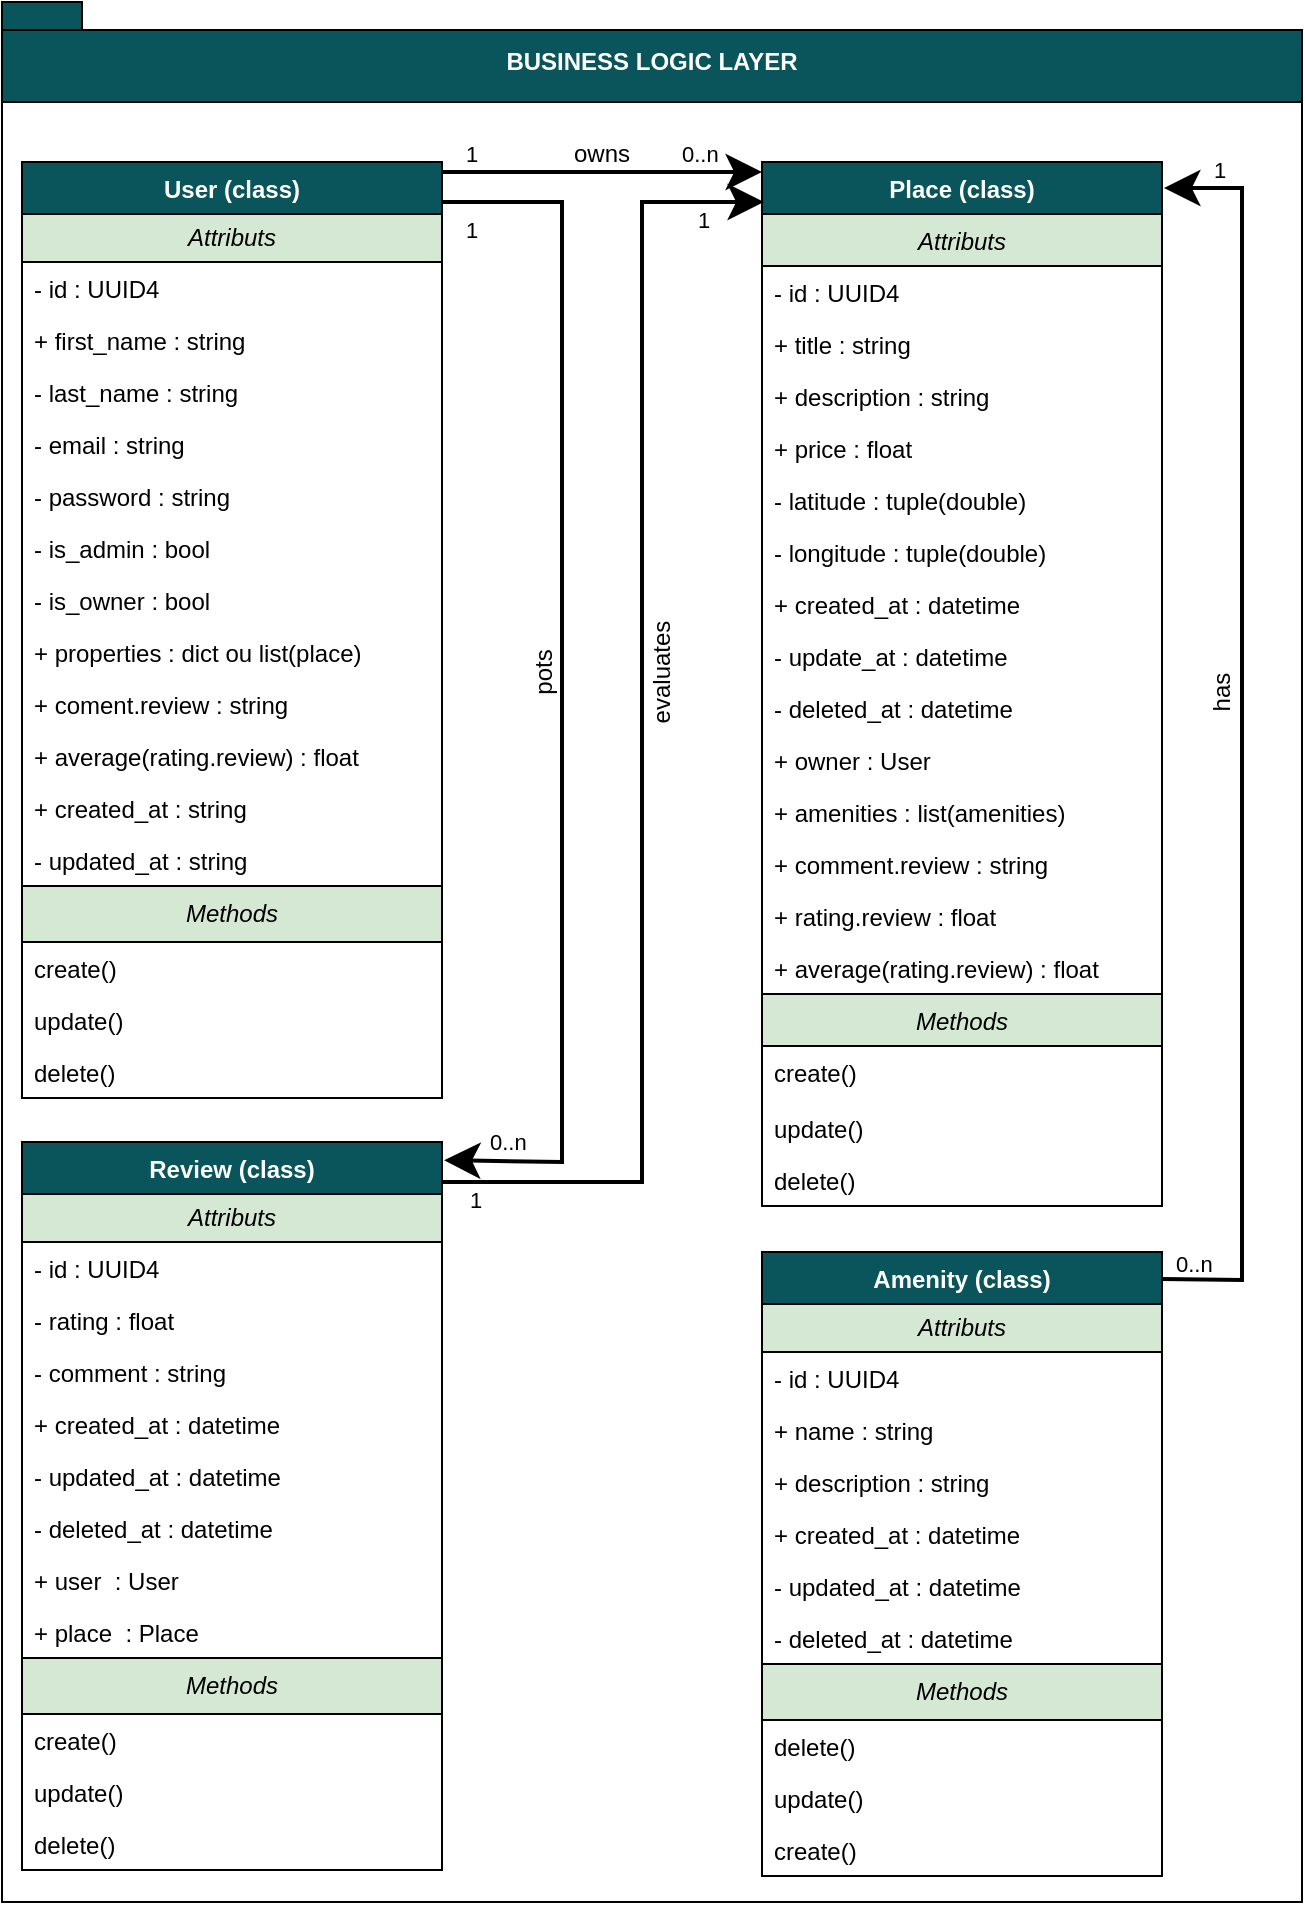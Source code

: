 <mxfile version="24.7.17">
  <diagram id="C5RBs43oDa-KdzZeNtuy" name="Page-1">
    <mxGraphModel dx="1194" dy="1966" grid="1" gridSize="10" guides="1" tooltips="1" connect="1" arrows="1" fold="1" page="1" pageScale="1" pageWidth="827" pageHeight="1169" math="0" shadow="0">
      <root>
        <mxCell id="WIyWlLk6GJQsqaUBKTNV-0" />
        <mxCell id="WIyWlLk6GJQsqaUBKTNV-1" parent="WIyWlLk6GJQsqaUBKTNV-0" />
        <mxCell id="uoEtTBrEycXN89cAWjEX-15" value="" style="rounded=0;whiteSpace=wrap;html=1;" parent="WIyWlLk6GJQsqaUBKTNV-1" vertex="1">
          <mxGeometry x="40" y="10" width="650" height="900" as="geometry" />
        </mxCell>
        <mxCell id="zkfFHV4jXpPFQw0GAbJ--0" value="User (class)" style="swimlane;fontStyle=1;align=center;verticalAlign=top;childLayout=stackLayout;horizontal=1;startSize=26;horizontalStack=0;resizeParent=1;resizeLast=0;collapsible=1;marginBottom=0;rounded=0;shadow=0;strokeWidth=1;fillColor=#09555B;fontColor=#FFFFFF;" parent="WIyWlLk6GJQsqaUBKTNV-1" vertex="1">
          <mxGeometry x="50" y="40" width="210" height="468" as="geometry">
            <mxRectangle x="230" y="140" width="160" height="26" as="alternateBounds" />
          </mxGeometry>
        </mxCell>
        <mxCell id="uoEtTBrEycXN89cAWjEX-11" value="&lt;i&gt;Attributs&lt;/i&gt;" style="text;html=1;align=center;verticalAlign=middle;whiteSpace=wrap;rounded=0;fillColor=#d5e8d4;strokeColor=#000000;" parent="zkfFHV4jXpPFQw0GAbJ--0" vertex="1">
          <mxGeometry y="26" width="210" height="24" as="geometry" />
        </mxCell>
        <mxCell id="zkfFHV4jXpPFQw0GAbJ--1" value="- id : UUID4" style="text;align=left;verticalAlign=top;spacingLeft=4;spacingRight=4;overflow=hidden;rotatable=0;points=[[0,0.5],[1,0.5]];portConstraint=eastwest;" parent="zkfFHV4jXpPFQw0GAbJ--0" vertex="1">
          <mxGeometry y="50" width="210" height="26" as="geometry" />
        </mxCell>
        <mxCell id="zkfFHV4jXpPFQw0GAbJ--2" value="+ first_name : string" style="text;align=left;verticalAlign=top;spacingLeft=4;spacingRight=4;overflow=hidden;rotatable=0;points=[[0,0.5],[1,0.5]];portConstraint=eastwest;rounded=0;shadow=0;html=0;" parent="zkfFHV4jXpPFQw0GAbJ--0" vertex="1">
          <mxGeometry y="76" width="210" height="26" as="geometry" />
        </mxCell>
        <mxCell id="zkfFHV4jXpPFQw0GAbJ--3" value="- last_name : string" style="text;align=left;verticalAlign=top;spacingLeft=4;spacingRight=4;overflow=hidden;rotatable=0;points=[[0,0.5],[1,0.5]];portConstraint=eastwest;rounded=0;shadow=0;html=0;" parent="zkfFHV4jXpPFQw0GAbJ--0" vertex="1">
          <mxGeometry y="102" width="210" height="26" as="geometry" />
        </mxCell>
        <mxCell id="uoEtTBrEycXN89cAWjEX-1" value="- email : string" style="text;align=left;verticalAlign=top;spacingLeft=4;spacingRight=4;overflow=hidden;rotatable=0;points=[[0,0.5],[1,0.5]];portConstraint=eastwest;rounded=0;shadow=0;html=0;" parent="zkfFHV4jXpPFQw0GAbJ--0" vertex="1">
          <mxGeometry y="128" width="210" height="26" as="geometry" />
        </mxCell>
        <mxCell id="uoEtTBrEycXN89cAWjEX-2" value="- password : string" style="text;align=left;verticalAlign=top;spacingLeft=4;spacingRight=4;overflow=hidden;rotatable=0;points=[[0,0.5],[1,0.5]];portConstraint=eastwest;rounded=0;shadow=0;html=0;" parent="zkfFHV4jXpPFQw0GAbJ--0" vertex="1">
          <mxGeometry y="154" width="210" height="26" as="geometry" />
        </mxCell>
        <mxCell id="uoEtTBrEycXN89cAWjEX-4" value="- is_admin : bool" style="text;align=left;verticalAlign=top;spacingLeft=4;spacingRight=4;overflow=hidden;rotatable=0;points=[[0,0.5],[1,0.5]];portConstraint=eastwest;rounded=0;shadow=0;html=0;" parent="zkfFHV4jXpPFQw0GAbJ--0" vertex="1">
          <mxGeometry y="180" width="210" height="26" as="geometry" />
        </mxCell>
        <mxCell id="uoEtTBrEycXN89cAWjEX-54" value="- is_owner : bool" style="text;align=left;verticalAlign=top;spacingLeft=4;spacingRight=4;overflow=hidden;rotatable=0;points=[[0,0.5],[1,0.5]];portConstraint=eastwest;rounded=0;shadow=0;html=0;" parent="zkfFHV4jXpPFQw0GAbJ--0" vertex="1">
          <mxGeometry y="206" width="210" height="26" as="geometry" />
        </mxCell>
        <mxCell id="uoEtTBrEycXN89cAWjEX-57" value="+ properties : dict ou list(place)" style="text;align=left;verticalAlign=top;spacingLeft=4;spacingRight=4;overflow=hidden;rotatable=0;points=[[0,0.5],[1,0.5]];portConstraint=eastwest;rounded=0;shadow=0;html=0;" parent="zkfFHV4jXpPFQw0GAbJ--0" vertex="1">
          <mxGeometry y="232" width="210" height="26" as="geometry" />
        </mxCell>
        <mxCell id="uoEtTBrEycXN89cAWjEX-55" value="+ coment.review : string" style="text;align=left;verticalAlign=top;spacingLeft=4;spacingRight=4;overflow=hidden;rotatable=0;points=[[0,0.5],[1,0.5]];portConstraint=eastwest;rounded=0;shadow=0;html=0;" parent="zkfFHV4jXpPFQw0GAbJ--0" vertex="1">
          <mxGeometry y="258" width="210" height="26" as="geometry" />
        </mxCell>
        <mxCell id="uoEtTBrEycXN89cAWjEX-56" value="+ average(rating.review) : float" style="text;align=left;verticalAlign=top;spacingLeft=4;spacingRight=4;overflow=hidden;rotatable=0;points=[[0,0.5],[1,0.5]];portConstraint=eastwest;rounded=0;shadow=0;html=0;" parent="zkfFHV4jXpPFQw0GAbJ--0" vertex="1">
          <mxGeometry y="284" width="210" height="26" as="geometry" />
        </mxCell>
        <mxCell id="uoEtTBrEycXN89cAWjEX-3" value="+ created_at : string" style="text;align=left;verticalAlign=top;spacingLeft=4;spacingRight=4;overflow=hidden;rotatable=0;points=[[0,0.5],[1,0.5]];portConstraint=eastwest;rounded=0;shadow=0;html=0;" parent="zkfFHV4jXpPFQw0GAbJ--0" vertex="1">
          <mxGeometry y="310" width="210" height="26" as="geometry" />
        </mxCell>
        <mxCell id="uoEtTBrEycXN89cAWjEX-5" value="- updated_at : string" style="text;align=left;verticalAlign=top;spacingLeft=4;spacingRight=4;overflow=hidden;rotatable=0;points=[[0,0.5],[1,0.5]];portConstraint=eastwest;rounded=0;shadow=0;html=0;" parent="zkfFHV4jXpPFQw0GAbJ--0" vertex="1">
          <mxGeometry y="336" width="210" height="26" as="geometry" />
        </mxCell>
        <mxCell id="uoEtTBrEycXN89cAWjEX-16" value="&lt;i&gt;Methods&lt;/i&gt;" style="text;html=1;align=center;verticalAlign=middle;whiteSpace=wrap;rounded=0;fillColor=#d5e8d4;strokeColor=#000000;rotation=0;" parent="zkfFHV4jXpPFQw0GAbJ--0" vertex="1">
          <mxGeometry y="362" width="210" height="28" as="geometry" />
        </mxCell>
        <mxCell id="uoEtTBrEycXN89cAWjEX-12" value="create()" style="text;align=left;verticalAlign=top;spacingLeft=4;spacingRight=4;overflow=hidden;rotatable=0;points=[[0,0.5],[1,0.5]];portConstraint=eastwest;" parent="zkfFHV4jXpPFQw0GAbJ--0" vertex="1">
          <mxGeometry y="390" width="210" height="26" as="geometry" />
        </mxCell>
        <mxCell id="zkfFHV4jXpPFQw0GAbJ--5" value="update()" style="text;align=left;verticalAlign=top;spacingLeft=4;spacingRight=4;overflow=hidden;rotatable=0;points=[[0,0.5],[1,0.5]];portConstraint=eastwest;" parent="zkfFHV4jXpPFQw0GAbJ--0" vertex="1">
          <mxGeometry y="416" width="210" height="26" as="geometry" />
        </mxCell>
        <mxCell id="uoEtTBrEycXN89cAWjEX-21" value="delete()" style="text;align=left;verticalAlign=top;spacingLeft=4;spacingRight=4;overflow=hidden;rotatable=0;points=[[0,0.5],[1,0.5]];portConstraint=eastwest;" parent="zkfFHV4jXpPFQw0GAbJ--0" vertex="1">
          <mxGeometry y="442" width="210" height="26" as="geometry" />
        </mxCell>
        <mxCell id="zkfFHV4jXpPFQw0GAbJ--6" value="Review (class)" style="swimlane;fontStyle=1;align=center;verticalAlign=top;childLayout=stackLayout;horizontal=1;startSize=26;horizontalStack=0;resizeParent=1;resizeLast=0;collapsible=1;marginBottom=0;rounded=0;shadow=0;strokeWidth=1;strokeColor=default;fontFamily=Helvetica;fontSize=12;fontColor=#FFFFFF;fillColor=#09555B;" parent="WIyWlLk6GJQsqaUBKTNV-1" vertex="1">
          <mxGeometry x="50" y="530" width="210" height="364" as="geometry">
            <mxRectangle x="130" y="380" width="160" height="26" as="alternateBounds" />
          </mxGeometry>
        </mxCell>
        <mxCell id="uoEtTBrEycXN89cAWjEX-31" value="&lt;i&gt;Attributs&lt;/i&gt;" style="text;html=1;align=center;verticalAlign=middle;whiteSpace=wrap;rounded=0;fillColor=#d5e8d4;strokeColor=#000000;" parent="zkfFHV4jXpPFQw0GAbJ--6" vertex="1">
          <mxGeometry y="26" width="210" height="24" as="geometry" />
        </mxCell>
        <mxCell id="zkfFHV4jXpPFQw0GAbJ--7" value="- id : UUID4" style="text;align=left;verticalAlign=top;spacingLeft=4;spacingRight=4;overflow=hidden;rotatable=0;points=[[0,0.5],[1,0.5]];portConstraint=eastwest;fontFamily=Helvetica;fontSize=12;fontColor=#000000;fontStyle=0;" parent="zkfFHV4jXpPFQw0GAbJ--6" vertex="1">
          <mxGeometry y="50" width="210" height="26" as="geometry" />
        </mxCell>
        <mxCell id="uoEtTBrEycXN89cAWjEX-38" value="- rating : float" style="text;align=left;verticalAlign=top;spacingLeft=4;spacingRight=4;overflow=hidden;rotatable=0;points=[[0,0.5],[1,0.5]];portConstraint=eastwest;fontFamily=Helvetica;fontSize=12;fontColor=#000000;fontStyle=0;" parent="zkfFHV4jXpPFQw0GAbJ--6" vertex="1">
          <mxGeometry y="76" width="210" height="26" as="geometry" />
        </mxCell>
        <mxCell id="uoEtTBrEycXN89cAWjEX-36" value="- comment : string" style="text;align=left;verticalAlign=top;spacingLeft=4;spacingRight=4;overflow=hidden;rotatable=0;points=[[0,0.5],[1,0.5]];portConstraint=eastwest;fontFamily=Helvetica;fontSize=12;fontColor=#000000;fontStyle=0;" parent="zkfFHV4jXpPFQw0GAbJ--6" vertex="1">
          <mxGeometry y="102" width="210" height="26" as="geometry" />
        </mxCell>
        <mxCell id="uoEtTBrEycXN89cAWjEX-39" value="+ created_at : datetime" style="text;align=left;verticalAlign=top;spacingLeft=4;spacingRight=4;overflow=hidden;rotatable=0;points=[[0,0.5],[1,0.5]];portConstraint=eastwest;fontFamily=Helvetica;fontSize=12;fontColor=#000000;fontStyle=0;" parent="zkfFHV4jXpPFQw0GAbJ--6" vertex="1">
          <mxGeometry y="128" width="210" height="26" as="geometry" />
        </mxCell>
        <mxCell id="uoEtTBrEycXN89cAWjEX-40" value="- updated_at : datetime" style="text;align=left;verticalAlign=top;spacingLeft=4;spacingRight=4;overflow=hidden;rotatable=0;points=[[0,0.5],[1,0.5]];portConstraint=eastwest;fontFamily=Helvetica;fontSize=12;fontColor=#000000;fontStyle=0;" parent="zkfFHV4jXpPFQw0GAbJ--6" vertex="1">
          <mxGeometry y="154" width="210" height="26" as="geometry" />
        </mxCell>
        <mxCell id="uoEtTBrEycXN89cAWjEX-41" value="- deleted_at : datetime" style="text;align=left;verticalAlign=top;spacingLeft=4;spacingRight=4;overflow=hidden;rotatable=0;points=[[0,0.5],[1,0.5]];portConstraint=eastwest;fontFamily=Helvetica;fontSize=12;fontColor=#000000;fontStyle=0;" parent="zkfFHV4jXpPFQw0GAbJ--6" vertex="1">
          <mxGeometry y="180" width="210" height="26" as="geometry" />
        </mxCell>
        <mxCell id="uoEtTBrEycXN89cAWjEX-42" value="+ user  : User" style="text;align=left;verticalAlign=top;spacingLeft=4;spacingRight=4;overflow=hidden;rotatable=0;points=[[0,0.5],[1,0.5]];portConstraint=eastwest;fontFamily=Helvetica;fontSize=12;fontColor=#000000;fontStyle=0;" parent="zkfFHV4jXpPFQw0GAbJ--6" vertex="1">
          <mxGeometry y="206" width="210" height="26" as="geometry" />
        </mxCell>
        <mxCell id="uoEtTBrEycXN89cAWjEX-43" value="+ place  : Place" style="text;align=left;verticalAlign=top;spacingLeft=4;spacingRight=4;overflow=hidden;rotatable=0;points=[[0,0.5],[1,0.5]];portConstraint=eastwest;fontFamily=Helvetica;fontSize=12;fontColor=#000000;fontStyle=0;" parent="zkfFHV4jXpPFQw0GAbJ--6" vertex="1">
          <mxGeometry y="232" width="210" height="26" as="geometry" />
        </mxCell>
        <mxCell id="uoEtTBrEycXN89cAWjEX-32" value="&lt;i&gt;Methods&lt;/i&gt;" style="text;html=1;align=center;verticalAlign=middle;whiteSpace=wrap;rounded=0;fillColor=#d5e8d4;strokeColor=#000000;rotation=0;" parent="zkfFHV4jXpPFQw0GAbJ--6" vertex="1">
          <mxGeometry y="258" width="210" height="28" as="geometry" />
        </mxCell>
        <mxCell id="uoEtTBrEycXN89cAWjEX-33" value="create()" style="text;align=left;verticalAlign=top;spacingLeft=4;spacingRight=4;overflow=hidden;rotatable=0;points=[[0,0.5],[1,0.5]];portConstraint=eastwest;" parent="zkfFHV4jXpPFQw0GAbJ--6" vertex="1">
          <mxGeometry y="286" width="210" height="26" as="geometry" />
        </mxCell>
        <mxCell id="uoEtTBrEycXN89cAWjEX-34" value="update()" style="text;align=left;verticalAlign=top;spacingLeft=4;spacingRight=4;overflow=hidden;rotatable=0;points=[[0,0.5],[1,0.5]];portConstraint=eastwest;" parent="zkfFHV4jXpPFQw0GAbJ--6" vertex="1">
          <mxGeometry y="312" width="210" height="26" as="geometry" />
        </mxCell>
        <mxCell id="uoEtTBrEycXN89cAWjEX-35" value="delete()" style="text;align=left;verticalAlign=top;spacingLeft=4;spacingRight=4;overflow=hidden;rotatable=0;points=[[0,0.5],[1,0.5]];portConstraint=eastwest;" parent="zkfFHV4jXpPFQw0GAbJ--6" vertex="1">
          <mxGeometry y="338" width="210" height="26" as="geometry" />
        </mxCell>
        <mxCell id="zkfFHV4jXpPFQw0GAbJ--13" value="Amenity (class)" style="swimlane;fontStyle=1;align=center;verticalAlign=top;childLayout=stackLayout;horizontal=1;startSize=26;horizontalStack=0;resizeParent=1;resizeLast=0;collapsible=1;marginBottom=0;rounded=0;shadow=0;strokeWidth=1;strokeColor=default;fontFamily=Helvetica;fontSize=12;fontColor=#FFFFFF;fillColor=#09555B;" parent="WIyWlLk6GJQsqaUBKTNV-1" vertex="1">
          <mxGeometry x="420" y="585" width="200" height="312" as="geometry">
            <mxRectangle x="340" y="380" width="170" height="26" as="alternateBounds" />
          </mxGeometry>
        </mxCell>
        <mxCell id="uoEtTBrEycXN89cAWjEX-44" value="&lt;i&gt;Attributs&lt;/i&gt;" style="text;html=1;align=center;verticalAlign=middle;whiteSpace=wrap;rounded=0;fillColor=#d5e8d4;strokeColor=#000000;fontFamily=Helvetica;fontSize=12;fontColor=#000000;fontStyle=0;" parent="zkfFHV4jXpPFQw0GAbJ--13" vertex="1">
          <mxGeometry y="26" width="200" height="24" as="geometry" />
        </mxCell>
        <mxCell id="zkfFHV4jXpPFQw0GAbJ--14" value="- id : UUID4" style="text;align=left;verticalAlign=top;spacingLeft=4;spacingRight=4;overflow=hidden;rotatable=0;points=[[0,0.5],[1,0.5]];portConstraint=eastwest;fontFamily=Helvetica;fontSize=12;fontColor=#000000;fontStyle=0;" parent="zkfFHV4jXpPFQw0GAbJ--13" vertex="1">
          <mxGeometry y="50" width="200" height="26" as="geometry" />
        </mxCell>
        <mxCell id="uoEtTBrEycXN89cAWjEX-45" value="+ name : string" style="text;align=left;verticalAlign=top;spacingLeft=4;spacingRight=4;overflow=hidden;rotatable=0;points=[[0,0.5],[1,0.5]];portConstraint=eastwest;fontFamily=Helvetica;fontSize=12;fontColor=#000000;fontStyle=0;" parent="zkfFHV4jXpPFQw0GAbJ--13" vertex="1">
          <mxGeometry y="76" width="200" height="26" as="geometry" />
        </mxCell>
        <mxCell id="uoEtTBrEycXN89cAWjEX-46" value="+ description : string" style="text;align=left;verticalAlign=top;spacingLeft=4;spacingRight=4;overflow=hidden;rotatable=0;points=[[0,0.5],[1,0.5]];portConstraint=eastwest;fontFamily=Helvetica;fontSize=12;fontColor=#000000;fontStyle=0;" parent="zkfFHV4jXpPFQw0GAbJ--13" vertex="1">
          <mxGeometry y="102" width="200" height="26" as="geometry" />
        </mxCell>
        <mxCell id="uoEtTBrEycXN89cAWjEX-47" value="+ created_at : datetime" style="text;align=left;verticalAlign=top;spacingLeft=4;spacingRight=4;overflow=hidden;rotatable=0;points=[[0,0.5],[1,0.5]];portConstraint=eastwest;fontFamily=Helvetica;fontSize=12;fontColor=#000000;fontStyle=0;" parent="zkfFHV4jXpPFQw0GAbJ--13" vertex="1">
          <mxGeometry y="128" width="200" height="26" as="geometry" />
        </mxCell>
        <mxCell id="uoEtTBrEycXN89cAWjEX-48" value="- updated_at : datetime" style="text;align=left;verticalAlign=top;spacingLeft=4;spacingRight=4;overflow=hidden;rotatable=0;points=[[0,0.5],[1,0.5]];portConstraint=eastwest;fontFamily=Helvetica;fontSize=12;fontColor=#000000;fontStyle=0;" parent="zkfFHV4jXpPFQw0GAbJ--13" vertex="1">
          <mxGeometry y="154" width="200" height="26" as="geometry" />
        </mxCell>
        <mxCell id="uoEtTBrEycXN89cAWjEX-49" value="- deleted_at : datetime" style="text;align=left;verticalAlign=top;spacingLeft=4;spacingRight=4;overflow=hidden;rotatable=0;points=[[0,0.5],[1,0.5]];portConstraint=eastwest;fontFamily=Helvetica;fontSize=12;fontColor=#000000;fontStyle=0;" parent="zkfFHV4jXpPFQw0GAbJ--13" vertex="1">
          <mxGeometry y="180" width="200" height="26" as="geometry" />
        </mxCell>
        <mxCell id="uoEtTBrEycXN89cAWjEX-50" value="&lt;i&gt;Methods&lt;/i&gt;" style="text;html=1;align=center;verticalAlign=middle;whiteSpace=wrap;rounded=0;fillColor=#d5e8d4;strokeColor=#000000;rotation=0;" parent="zkfFHV4jXpPFQw0GAbJ--13" vertex="1">
          <mxGeometry y="206" width="200" height="28" as="geometry" />
        </mxCell>
        <mxCell id="uoEtTBrEycXN89cAWjEX-53" value="delete()" style="text;align=left;verticalAlign=top;spacingLeft=4;spacingRight=4;overflow=hidden;rotatable=0;points=[[0,0.5],[1,0.5]];portConstraint=eastwest;" parent="zkfFHV4jXpPFQw0GAbJ--13" vertex="1">
          <mxGeometry y="234" width="200" height="26" as="geometry" />
        </mxCell>
        <mxCell id="uoEtTBrEycXN89cAWjEX-52" value="update()" style="text;align=left;verticalAlign=top;spacingLeft=4;spacingRight=4;overflow=hidden;rotatable=0;points=[[0,0.5],[1,0.5]];portConstraint=eastwest;" parent="zkfFHV4jXpPFQw0GAbJ--13" vertex="1">
          <mxGeometry y="260" width="200" height="26" as="geometry" />
        </mxCell>
        <mxCell id="uoEtTBrEycXN89cAWjEX-51" value="create()" style="text;align=left;verticalAlign=top;spacingLeft=4;spacingRight=4;overflow=hidden;rotatable=0;points=[[0,0.5],[1,0.5]];portConstraint=eastwest;" parent="zkfFHV4jXpPFQw0GAbJ--13" vertex="1">
          <mxGeometry y="286" width="200" height="26" as="geometry" />
        </mxCell>
        <mxCell id="zkfFHV4jXpPFQw0GAbJ--17" value="Place (class)" style="swimlane;fontStyle=1;align=center;verticalAlign=top;childLayout=stackLayout;horizontal=1;startSize=26;horizontalStack=0;resizeParent=1;resizeLast=0;collapsible=1;marginBottom=0;rounded=0;shadow=0;strokeWidth=1;strokeColor=default;fontFamily=Helvetica;fontSize=12;fontColor=#FFFFFF;fillColor=#09555B;" parent="WIyWlLk6GJQsqaUBKTNV-1" vertex="1">
          <mxGeometry x="420" y="40" width="200" height="522" as="geometry">
            <mxRectangle x="550" y="140" width="160" height="26" as="alternateBounds" />
          </mxGeometry>
        </mxCell>
        <mxCell id="zkfFHV4jXpPFQw0GAbJ--18" value="Attributs" style="text;align=center;verticalAlign=top;spacingLeft=4;spacingRight=4;overflow=hidden;rotatable=0;points=[[0,0.5],[1,0.5]];portConstraint=eastwest;fontFamily=Helvetica;fontSize=12;fontStyle=2;fillColor=#d5e8d4;strokeColor=#000000;" parent="zkfFHV4jXpPFQw0GAbJ--17" vertex="1">
          <mxGeometry y="26" width="200" height="26" as="geometry" />
        </mxCell>
        <mxCell id="zkfFHV4jXpPFQw0GAbJ--19" value="- id : UUID4" style="text;align=left;verticalAlign=top;spacingLeft=4;spacingRight=4;overflow=hidden;rotatable=0;points=[[0,0.5],[1,0.5]];portConstraint=eastwest;rounded=0;shadow=0;html=0;fontFamily=Helvetica;fontSize=12;fontColor=#000000;fontStyle=0;" parent="zkfFHV4jXpPFQw0GAbJ--17" vertex="1">
          <mxGeometry y="52" width="200" height="26" as="geometry" />
        </mxCell>
        <mxCell id="zkfFHV4jXpPFQw0GAbJ--20" value="+ title : string" style="text;align=left;verticalAlign=top;spacingLeft=4;spacingRight=4;overflow=hidden;rotatable=0;points=[[0,0.5],[1,0.5]];portConstraint=eastwest;rounded=0;shadow=0;html=0;fontFamily=Helvetica;fontSize=12;fontColor=#000000;fontStyle=0;" parent="zkfFHV4jXpPFQw0GAbJ--17" vertex="1">
          <mxGeometry y="78" width="200" height="26" as="geometry" />
        </mxCell>
        <mxCell id="zkfFHV4jXpPFQw0GAbJ--21" value="+ description : string" style="text;align=left;verticalAlign=top;spacingLeft=4;spacingRight=4;overflow=hidden;rotatable=0;points=[[0,0.5],[1,0.5]];portConstraint=eastwest;rounded=0;shadow=0;html=0;fontFamily=Helvetica;fontSize=12;fontColor=#000000;fontStyle=0;" parent="zkfFHV4jXpPFQw0GAbJ--17" vertex="1">
          <mxGeometry y="104" width="200" height="26" as="geometry" />
        </mxCell>
        <mxCell id="zkfFHV4jXpPFQw0GAbJ--22" value="+ price : float" style="text;align=left;verticalAlign=top;spacingLeft=4;spacingRight=4;overflow=hidden;rotatable=0;points=[[0,0.5],[1,0.5]];portConstraint=eastwest;rounded=0;shadow=0;html=0;fontFamily=Helvetica;fontSize=12;fontColor=#000000;fontStyle=0;" parent="zkfFHV4jXpPFQw0GAbJ--17" vertex="1">
          <mxGeometry y="130" width="200" height="26" as="geometry" />
        </mxCell>
        <mxCell id="uoEtTBrEycXN89cAWjEX-18" value="- latitude : tuple(double)" style="text;align=left;verticalAlign=top;spacingLeft=4;spacingRight=4;overflow=hidden;rotatable=0;points=[[0,0.5],[1,0.5]];portConstraint=eastwest;rounded=0;shadow=0;html=0;fontFamily=Helvetica;fontSize=12;fontColor=#000000;fontStyle=0;" parent="zkfFHV4jXpPFQw0GAbJ--17" vertex="1">
          <mxGeometry y="156" width="200" height="26" as="geometry" />
        </mxCell>
        <mxCell id="uoEtTBrEycXN89cAWjEX-19" value="- longitude : tuple(double)" style="text;align=left;verticalAlign=top;spacingLeft=4;spacingRight=4;overflow=hidden;rotatable=0;points=[[0,0.5],[1,0.5]];portConstraint=eastwest;rounded=0;shadow=0;html=0;fontFamily=Helvetica;fontSize=12;fontColor=#000000;fontStyle=0;" parent="zkfFHV4jXpPFQw0GAbJ--17" vertex="1">
          <mxGeometry y="182" width="200" height="26" as="geometry" />
        </mxCell>
        <mxCell id="uoEtTBrEycXN89cAWjEX-20" value="+ created_at : datetime" style="text;align=left;verticalAlign=top;spacingLeft=4;spacingRight=4;overflow=hidden;rotatable=0;points=[[0,0.5],[1,0.5]];portConstraint=eastwest;rounded=0;shadow=0;html=0;fontFamily=Helvetica;fontSize=12;fontColor=#000000;fontStyle=0;" parent="zkfFHV4jXpPFQw0GAbJ--17" vertex="1">
          <mxGeometry y="208" width="200" height="26" as="geometry" />
        </mxCell>
        <mxCell id="uoEtTBrEycXN89cAWjEX-24" value="- update_at : datetime" style="text;align=left;verticalAlign=top;spacingLeft=4;spacingRight=4;overflow=hidden;rotatable=0;points=[[0,0.5],[1,0.5]];portConstraint=eastwest;rounded=0;shadow=0;html=0;fontFamily=Helvetica;fontSize=12;fontColor=#000000;fontStyle=0;" parent="zkfFHV4jXpPFQw0GAbJ--17" vertex="1">
          <mxGeometry y="234" width="200" height="26" as="geometry" />
        </mxCell>
        <mxCell id="uoEtTBrEycXN89cAWjEX-25" value="- deleted_at : datetime" style="text;align=left;verticalAlign=top;spacingLeft=4;spacingRight=4;overflow=hidden;rotatable=0;points=[[0,0.5],[1,0.5]];portConstraint=eastwest;rounded=0;shadow=0;html=0;fontFamily=Helvetica;fontSize=12;fontColor=#000000;fontStyle=0;" parent="zkfFHV4jXpPFQw0GAbJ--17" vertex="1">
          <mxGeometry y="260" width="200" height="26" as="geometry" />
        </mxCell>
        <mxCell id="uoEtTBrEycXN89cAWjEX-29" value="+ owner : User" style="text;align=left;verticalAlign=top;spacingLeft=4;spacingRight=4;overflow=hidden;rotatable=0;points=[[0,0.5],[1,0.5]];portConstraint=eastwest;rounded=0;shadow=0;html=0;fontFamily=Helvetica;fontSize=12;fontColor=#000000;fontStyle=0;" parent="zkfFHV4jXpPFQw0GAbJ--17" vertex="1">
          <mxGeometry y="286" width="200" height="26" as="geometry" />
        </mxCell>
        <mxCell id="uoEtTBrEycXN89cAWjEX-30" value="+ amenities : list(amenities)" style="text;align=left;verticalAlign=top;spacingLeft=4;spacingRight=4;overflow=hidden;rotatable=0;points=[[0,0.5],[1,0.5]];portConstraint=eastwest;rounded=0;shadow=0;html=0;fontFamily=Helvetica;fontSize=12;fontColor=#000000;fontStyle=0;" parent="zkfFHV4jXpPFQw0GAbJ--17" vertex="1">
          <mxGeometry y="312" width="200" height="26" as="geometry" />
        </mxCell>
        <mxCell id="uoEtTBrEycXN89cAWjEX-58" value="+ comment.review : string" style="text;align=left;verticalAlign=top;spacingLeft=4;spacingRight=4;overflow=hidden;rotatable=0;points=[[0,0.5],[1,0.5]];portConstraint=eastwest;rounded=0;shadow=0;html=0;fontFamily=Helvetica;fontSize=12;fontColor=#000000;fontStyle=0;" parent="zkfFHV4jXpPFQw0GAbJ--17" vertex="1">
          <mxGeometry y="338" width="200" height="26" as="geometry" />
        </mxCell>
        <mxCell id="uoEtTBrEycXN89cAWjEX-59" value="+ rating.review : float" style="text;align=left;verticalAlign=top;spacingLeft=4;spacingRight=4;overflow=hidden;rotatable=0;points=[[0,0.5],[1,0.5]];portConstraint=eastwest;rounded=0;shadow=0;html=0;fontFamily=Helvetica;fontSize=12;fontColor=#000000;fontStyle=0;" parent="zkfFHV4jXpPFQw0GAbJ--17" vertex="1">
          <mxGeometry y="364" width="200" height="26" as="geometry" />
        </mxCell>
        <mxCell id="uoEtTBrEycXN89cAWjEX-60" value="+ average(rating.review) : float" style="text;align=left;verticalAlign=top;spacingLeft=4;spacingRight=4;overflow=hidden;rotatable=0;points=[[0,0.5],[1,0.5]];portConstraint=eastwest;rounded=0;shadow=0;html=0;fontFamily=Helvetica;fontSize=12;fontColor=#000000;fontStyle=0;" parent="zkfFHV4jXpPFQw0GAbJ--17" vertex="1">
          <mxGeometry y="390" width="200" height="26" as="geometry" />
        </mxCell>
        <mxCell id="uoEtTBrEycXN89cAWjEX-17" value="Methods" style="text;align=center;verticalAlign=top;spacingLeft=4;spacingRight=4;overflow=hidden;rotatable=0;points=[[0,0.5],[1,0.5]];portConstraint=eastwest;fontFamily=Helvetica;fontSize=12;fontStyle=2;fillColor=#d5e8d4;strokeColor=#000000;" parent="zkfFHV4jXpPFQw0GAbJ--17" vertex="1">
          <mxGeometry y="416" width="200" height="26" as="geometry" />
        </mxCell>
        <mxCell id="zkfFHV4jXpPFQw0GAbJ--24" value="create()&#xa;" style="text;align=left;verticalAlign=top;spacingLeft=4;spacingRight=4;overflow=hidden;rotatable=0;points=[[0,0.5],[1,0.5]];portConstraint=eastwest;fontFamily=Helvetica;fontSize=12;fontColor=#000000;fontStyle=0;" parent="zkfFHV4jXpPFQw0GAbJ--17" vertex="1">
          <mxGeometry y="442" width="200" height="28" as="geometry" />
        </mxCell>
        <mxCell id="uoEtTBrEycXN89cAWjEX-26" value="update()" style="text;align=left;verticalAlign=top;spacingLeft=4;spacingRight=4;overflow=hidden;rotatable=0;points=[[0,0.5],[1,0.5]];portConstraint=eastwest;fontFamily=Helvetica;fontSize=12;fontColor=#000000;fontStyle=0;" parent="zkfFHV4jXpPFQw0GAbJ--17" vertex="1">
          <mxGeometry y="470" width="200" height="26" as="geometry" />
        </mxCell>
        <mxCell id="uoEtTBrEycXN89cAWjEX-27" value="delete()" style="text;align=left;verticalAlign=top;spacingLeft=4;spacingRight=4;overflow=hidden;rotatable=0;points=[[0,0.5],[1,0.5]];portConstraint=eastwest;fontFamily=Helvetica;fontSize=12;fontColor=#000000;fontStyle=0;" parent="zkfFHV4jXpPFQw0GAbJ--17" vertex="1">
          <mxGeometry y="496" width="200" height="26" as="geometry" />
        </mxCell>
        <mxCell id="uoEtTBrEycXN89cAWjEX-14" value="BUSINESS LOGIC LAYER" style="shape=folder;fontStyle=1;spacingTop=10;tabWidth=40;tabHeight=14;tabPosition=left;html=1;whiteSpace=wrap;fillColor=#09555B;fontColor=#FFFFFF;" parent="WIyWlLk6GJQsqaUBKTNV-1" vertex="1">
          <mxGeometry x="40" y="-40" width="650" height="50" as="geometry" />
        </mxCell>
        <mxCell id="uoEtTBrEycXN89cAWjEX-62" value="" style="endArrow=classic;html=1;endSize=12;startArrow=none;startSize=6;startFill=0;edgeStyle=orthogonalEdgeStyle;align=left;verticalAlign=bottom;rounded=0;endFill=1;strokeWidth=2;arcSize=20;" parent="WIyWlLk6GJQsqaUBKTNV-1" edge="1">
          <mxGeometry x="-1" y="3" relative="1" as="geometry">
            <mxPoint x="260" y="45" as="sourcePoint" />
            <mxPoint x="420" y="45" as="targetPoint" />
          </mxGeometry>
        </mxCell>
        <mxCell id="uoEtTBrEycXN89cAWjEX-64" value="&lt;span style=&quot;caret-color: rgb(0, 0, 0); color: rgb(0, 0, 0); font-family: Helvetica; font-size: 11px; font-style: normal; font-variant-caps: normal; font-weight: 400; letter-spacing: normal; orphans: auto; text-align: left; text-indent: 0px; text-transform: none; white-space: nowrap; widows: auto; word-spacing: 0px; -webkit-text-stroke-width: 0px; background-color: rgb(255, 255, 255); text-decoration: none; display: inline !important; float: none;&quot;&gt;0..n&lt;/span&gt;" style="text;whiteSpace=wrap;html=1;" parent="WIyWlLk6GJQsqaUBKTNV-1" vertex="1">
          <mxGeometry x="378" y="22" width="40" height="40" as="geometry" />
        </mxCell>
        <mxCell id="uoEtTBrEycXN89cAWjEX-66" value="owns" style="text;html=1;align=center;verticalAlign=middle;whiteSpace=wrap;rounded=0;strokeWidth=2;" parent="WIyWlLk6GJQsqaUBKTNV-1" vertex="1">
          <mxGeometry x="310" y="21" width="60" height="30" as="geometry" />
        </mxCell>
        <mxCell id="uoEtTBrEycXN89cAWjEX-68" value="&lt;span style=&quot;caret-color: rgb(0, 0, 0); color: rgb(0, 0, 0); font-family: Helvetica; font-size: 11px; font-style: normal; font-variant-caps: normal; font-weight: 400; letter-spacing: normal; orphans: auto; text-align: left; text-indent: 0px; text-transform: none; white-space: nowrap; widows: auto; word-spacing: 0px; -webkit-text-stroke-width: 0px; background-color: rgb(255, 255, 255); text-decoration: none; display: inline !important; float: none;&quot;&gt;0..n&lt;/span&gt;" style="text;whiteSpace=wrap;html=1;" parent="WIyWlLk6GJQsqaUBKTNV-1" vertex="1">
          <mxGeometry x="625" y="577" width="40" height="40" as="geometry" />
        </mxCell>
        <mxCell id="uoEtTBrEycXN89cAWjEX-69" value="&lt;span style=&quot;caret-color: rgb(0, 0, 0); color: rgb(0, 0, 0); font-family: Helvetica; font-size: 11px; font-style: normal; font-variant-caps: normal; font-weight: 400; letter-spacing: normal; orphans: auto; text-align: left; text-indent: 0px; text-transform: none; white-space: nowrap; widows: auto; word-spacing: 0px; -webkit-text-stroke-width: 0px; background-color: rgb(255, 255, 255); text-decoration: none; display: inline !important; float: none;&quot;&gt;1&lt;/span&gt;" style="text;whiteSpace=wrap;html=1;" parent="WIyWlLk6GJQsqaUBKTNV-1" vertex="1">
          <mxGeometry x="644" y="30" width="40" height="40" as="geometry" />
        </mxCell>
        <mxCell id="uoEtTBrEycXN89cAWjEX-70" value="has" style="text;html=1;align=center;verticalAlign=middle;whiteSpace=wrap;rounded=0;rotation=-90;strokeWidth=2;" parent="WIyWlLk6GJQsqaUBKTNV-1" vertex="1">
          <mxGeometry x="620" y="290" width="60" height="30" as="geometry" />
        </mxCell>
        <mxCell id="uoEtTBrEycXN89cAWjEX-74" value="" style="endArrow=classic;endFill=1;endSize=12;html=1;rounded=0;strokeWidth=2;startSize=6;jumpSize=6;startArrow=none;startFill=0;strokeColor=default;align=center;verticalAlign=middle;fontFamily=Helvetica;fontSize=11;fontColor=default;labelBackgroundColor=default;" parent="WIyWlLk6GJQsqaUBKTNV-1" edge="1">
          <mxGeometry width="160" relative="1" as="geometry">
            <mxPoint x="260" y="550" as="sourcePoint" />
            <mxPoint x="421" y="60" as="targetPoint" />
            <Array as="points">
              <mxPoint x="360" y="550" />
              <mxPoint x="360" y="60" />
            </Array>
          </mxGeometry>
        </mxCell>
        <mxCell id="uoEtTBrEycXN89cAWjEX-75" value="" style="endArrow=classic;endFill=1;endSize=12;html=1;rounded=0;entryX=1.005;entryY=0.025;entryDx=0;entryDy=0;entryPerimeter=0;strokeWidth=2;" parent="WIyWlLk6GJQsqaUBKTNV-1" target="zkfFHV4jXpPFQw0GAbJ--17" edge="1">
          <mxGeometry width="160" relative="1" as="geometry">
            <mxPoint x="620" y="598.5" as="sourcePoint" />
            <mxPoint x="710" y="70" as="targetPoint" />
            <Array as="points">
              <mxPoint x="660" y="599" />
              <mxPoint x="660" y="330" />
              <mxPoint x="660" y="53" />
            </Array>
          </mxGeometry>
        </mxCell>
        <mxCell id="uoEtTBrEycXN89cAWjEX-77" value="" style="endArrow=classic;endFill=1;endSize=12;html=1;rounded=0;strokeWidth=2;startArrow=none;startFill=0;strokeColor=default;align=center;verticalAlign=middle;fontFamily=Helvetica;fontSize=11;fontColor=default;labelBackgroundColor=default;jumpSize=6;startSize=6;entryX=1.005;entryY=0.025;entryDx=0;entryDy=0;entryPerimeter=0;" parent="WIyWlLk6GJQsqaUBKTNV-1" target="zkfFHV4jXpPFQw0GAbJ--6" edge="1">
          <mxGeometry width="160" relative="1" as="geometry">
            <mxPoint x="260" y="60" as="sourcePoint" />
            <mxPoint x="260" y="500" as="targetPoint" />
            <Array as="points">
              <mxPoint x="320" y="60" />
              <mxPoint x="320" y="368" />
              <mxPoint x="320" y="540" />
            </Array>
          </mxGeometry>
        </mxCell>
        <mxCell id="uoEtTBrEycXN89cAWjEX-78" value="&lt;span style=&quot;caret-color: rgb(0, 0, 0); color: rgb(0, 0, 0); font-family: Helvetica; font-size: 11px; font-style: normal; font-variant-caps: normal; font-weight: 400; letter-spacing: normal; orphans: auto; text-align: left; text-indent: 0px; text-transform: none; white-space: nowrap; widows: auto; word-spacing: 0px; -webkit-text-stroke-width: 0px; background-color: rgb(255, 255, 255); text-decoration: none; display: inline !important; float: none;&quot;&gt;0..n&lt;/span&gt;" style="text;whiteSpace=wrap;html=1;" parent="WIyWlLk6GJQsqaUBKTNV-1" vertex="1">
          <mxGeometry x="282" y="516" width="40" height="40" as="geometry" />
        </mxCell>
        <mxCell id="uoEtTBrEycXN89cAWjEX-79" value="pots" style="text;html=1;align=center;verticalAlign=middle;whiteSpace=wrap;rounded=0;rotation=-90;strokeWidth=2;" parent="WIyWlLk6GJQsqaUBKTNV-1" vertex="1">
          <mxGeometry x="281" y="280" width="60" height="30" as="geometry" />
        </mxCell>
        <mxCell id="uoEtTBrEycXN89cAWjEX-80" value="&lt;span style=&quot;caret-color: rgb(0, 0, 0); color: rgb(0, 0, 0); font-family: Helvetica; font-size: 11px; font-style: normal; font-variant-caps: normal; font-weight: 400; letter-spacing: normal; orphans: auto; text-align: left; text-indent: 0px; text-transform: none; white-space: nowrap; widows: auto; word-spacing: 0px; -webkit-text-stroke-width: 0px; background-color: rgb(255, 255, 255); text-decoration: none; display: inline !important; float: none;&quot;&gt;1&lt;/span&gt;" style="text;whiteSpace=wrap;html=1;" parent="WIyWlLk6GJQsqaUBKTNV-1" vertex="1">
          <mxGeometry x="270" y="60" width="40" height="40" as="geometry" />
        </mxCell>
        <mxCell id="uoEtTBrEycXN89cAWjEX-81" value="evaluates" style="text;html=1;align=center;verticalAlign=middle;whiteSpace=wrap;rounded=0;rotation=-90;strokeWidth=2;" parent="WIyWlLk6GJQsqaUBKTNV-1" vertex="1">
          <mxGeometry x="340" y="280" width="60" height="30" as="geometry" />
        </mxCell>
        <mxCell id="uoEtTBrEycXN89cAWjEX-82" value="&lt;span style=&quot;caret-color: rgb(0, 0, 0); color: rgb(0, 0, 0); font-family: Helvetica; font-size: 11px; font-style: normal; font-variant-caps: normal; font-weight: 400; letter-spacing: normal; orphans: auto; text-align: left; text-indent: 0px; text-transform: none; white-space: nowrap; widows: auto; word-spacing: 0px; -webkit-text-stroke-width: 0px; background-color: rgb(255, 255, 255); text-decoration: none; display: inline !important; float: none;&quot;&gt;1&lt;/span&gt;" style="text;whiteSpace=wrap;html=1;" parent="WIyWlLk6GJQsqaUBKTNV-1" vertex="1">
          <mxGeometry x="386" y="55" width="40" height="40" as="geometry" />
        </mxCell>
        <mxCell id="uoEtTBrEycXN89cAWjEX-83" value="&lt;span style=&quot;caret-color: rgb(0, 0, 0); color: rgb(0, 0, 0); font-family: Helvetica; font-size: 11px; font-style: normal; font-variant-caps: normal; font-weight: 400; letter-spacing: normal; orphans: auto; text-align: left; text-indent: 0px; text-transform: none; white-space: nowrap; widows: auto; word-spacing: 0px; -webkit-text-stroke-width: 0px; background-color: rgb(255, 255, 255); text-decoration: none; display: inline !important; float: none;&quot;&gt;1&lt;/span&gt;" style="text;whiteSpace=wrap;html=1;" parent="WIyWlLk6GJQsqaUBKTNV-1" vertex="1">
          <mxGeometry x="272" y="545" width="40" height="40" as="geometry" />
        </mxCell>
        <mxCell id="uoEtTBrEycXN89cAWjEX-86" value="&lt;span style=&quot;caret-color: rgb(0, 0, 0); color: rgb(0, 0, 0); font-family: Helvetica; font-size: 11px; font-style: normal; font-variant-caps: normal; font-weight: 400; letter-spacing: normal; orphans: auto; text-align: left; text-indent: 0px; text-transform: none; white-space: nowrap; widows: auto; word-spacing: 0px; -webkit-text-stroke-width: 0px; background-color: rgb(255, 255, 255); text-decoration: none; display: inline !important; float: none;&quot;&gt;1&lt;/span&gt;" style="text;whiteSpace=wrap;html=1;" parent="WIyWlLk6GJQsqaUBKTNV-1" vertex="1">
          <mxGeometry x="270" y="22" width="40" height="40" as="geometry" />
        </mxCell>
      </root>
    </mxGraphModel>
  </diagram>
</mxfile>
